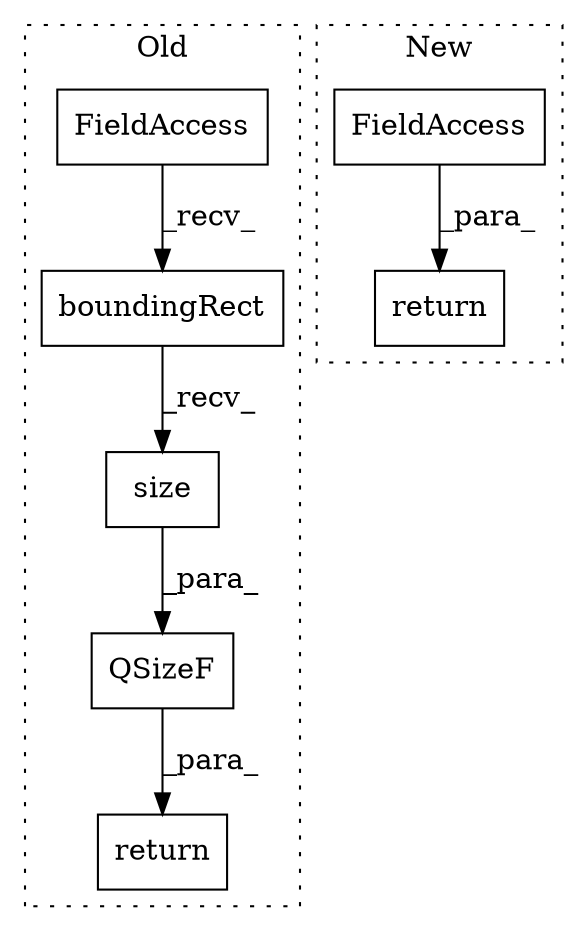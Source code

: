digraph G {
subgraph cluster0 {
1 [label="boundingRect" a="32" s="7670" l="14" shape="box"];
3 [label="return" a="41" s="7642" l="7" shape="box"];
4 [label="size" a="32" s="7685" l="6" shape="box"];
5 [label="FieldAccess" a="22" s="7656" l="13" shape="box"];
7 [label="QSizeF" a="32" s="7649,7691" l="7,1" shape="box"];
label = "Old";
style="dotted";
}
subgraph cluster1 {
2 [label="return" a="41" s="7786" l="7" shape="box"];
6 [label="FieldAccess" a="22" s="7793" l="15" shape="box"];
label = "New";
style="dotted";
}
1 -> 4 [label="_recv_"];
4 -> 7 [label="_para_"];
5 -> 1 [label="_recv_"];
6 -> 2 [label="_para_"];
7 -> 3 [label="_para_"];
}